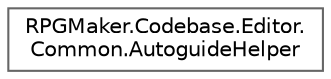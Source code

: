 digraph "クラス階層図"
{
 // LATEX_PDF_SIZE
  bgcolor="transparent";
  edge [fontname=Helvetica,fontsize=10,labelfontname=Helvetica,labelfontsize=10];
  node [fontname=Helvetica,fontsize=10,shape=box,height=0.2,width=0.4];
  rankdir="LR";
  Node0 [id="Node000000",label="RPGMaker.Codebase.Editor.\lCommon.AutoguideHelper",height=0.2,width=0.4,color="grey40", fillcolor="white", style="filled",URL="$d6/d1b/class_r_p_g_maker_1_1_codebase_1_1_editor_1_1_common_1_1_autoguide_helper.html",tooltip="😁 オートガイド用補助クラス"];
}
